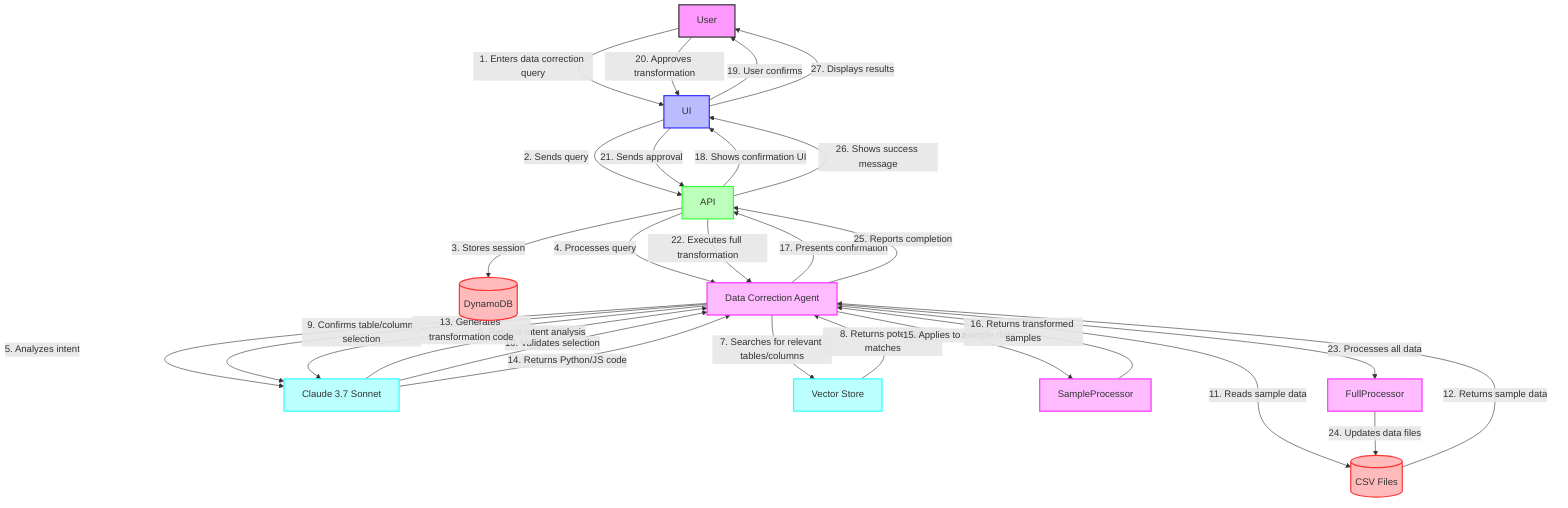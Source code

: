 flowchart TD
    User[User] -->|1. Enters data correction query| UI
    UI -->|2. Sends query| API
    API -->|3. Stores session| DDB[(DynamoDB)]
    API -->|4. Processes query| Agent[Data Correction Agent]
    
    Agent -->|5. Analyzes intent| Claude[Claude 3.7 Sonnet]
    Claude -->|6. Returns intent analysis| Agent
    
    Agent -->|7. Searches for relevant tables/columns| VS[Vector Store]
    VS -->|8. Returns potential matches| Agent
    
    Agent -->|9. Confirms table/column selection| Claude
    Claude -->|10. Validates selection| Agent
    
    Agent -->|11. Reads sample data| CSV[(CSV Files)]
    CSV -->|12. Returns sample data| Agent
    
    Agent -->|13. Generates transformation code| Claude
    Claude -->|14. Returns Python/JS code| Agent
    
    Agent -->|15. Applies to sample data| SampleProcessor
    SampleProcessor -->|16. Returns transformed samples| Agent
    
    Agent -->|17. Presents confirmation| API
    API -->|18. Shows confirmation UI| UI
    UI -->|19. User confirms| User
    
    User -->|20. Approves transformation| UI
    UI -->|21. Sends approval| API
    API -->|22. Executes full transformation| Agent
    
    Agent -->|23. Processes all data| FullProcessor
    FullProcessor -->|24. Updates data files| CSV
    
    Agent -->|25. Reports completion| API
    API -->|26. Shows success message| UI
    UI -->|27. Displays results| User
    
    classDef user fill:#f9f,stroke:#333,stroke-width:2px;
    classDef ui fill:#bbf,stroke:#33f,stroke-width:2px;
    classDef api fill:#bfb,stroke:#3f3,stroke-width:2px;
    classDef agent fill:#fbf,stroke:#f3f,stroke-width:2px;
    classDef storage fill:#fbb,stroke:#f33,stroke-width:2px;
    classDef ai fill:#bff,stroke:#3ff,stroke-width:2px;
    
    class User user;
    class UI ui;
    class API api;
    class Agent,SampleProcessor,FullProcessor agent;
    class DDB,CSV storage;
    class Claude,VS ai;